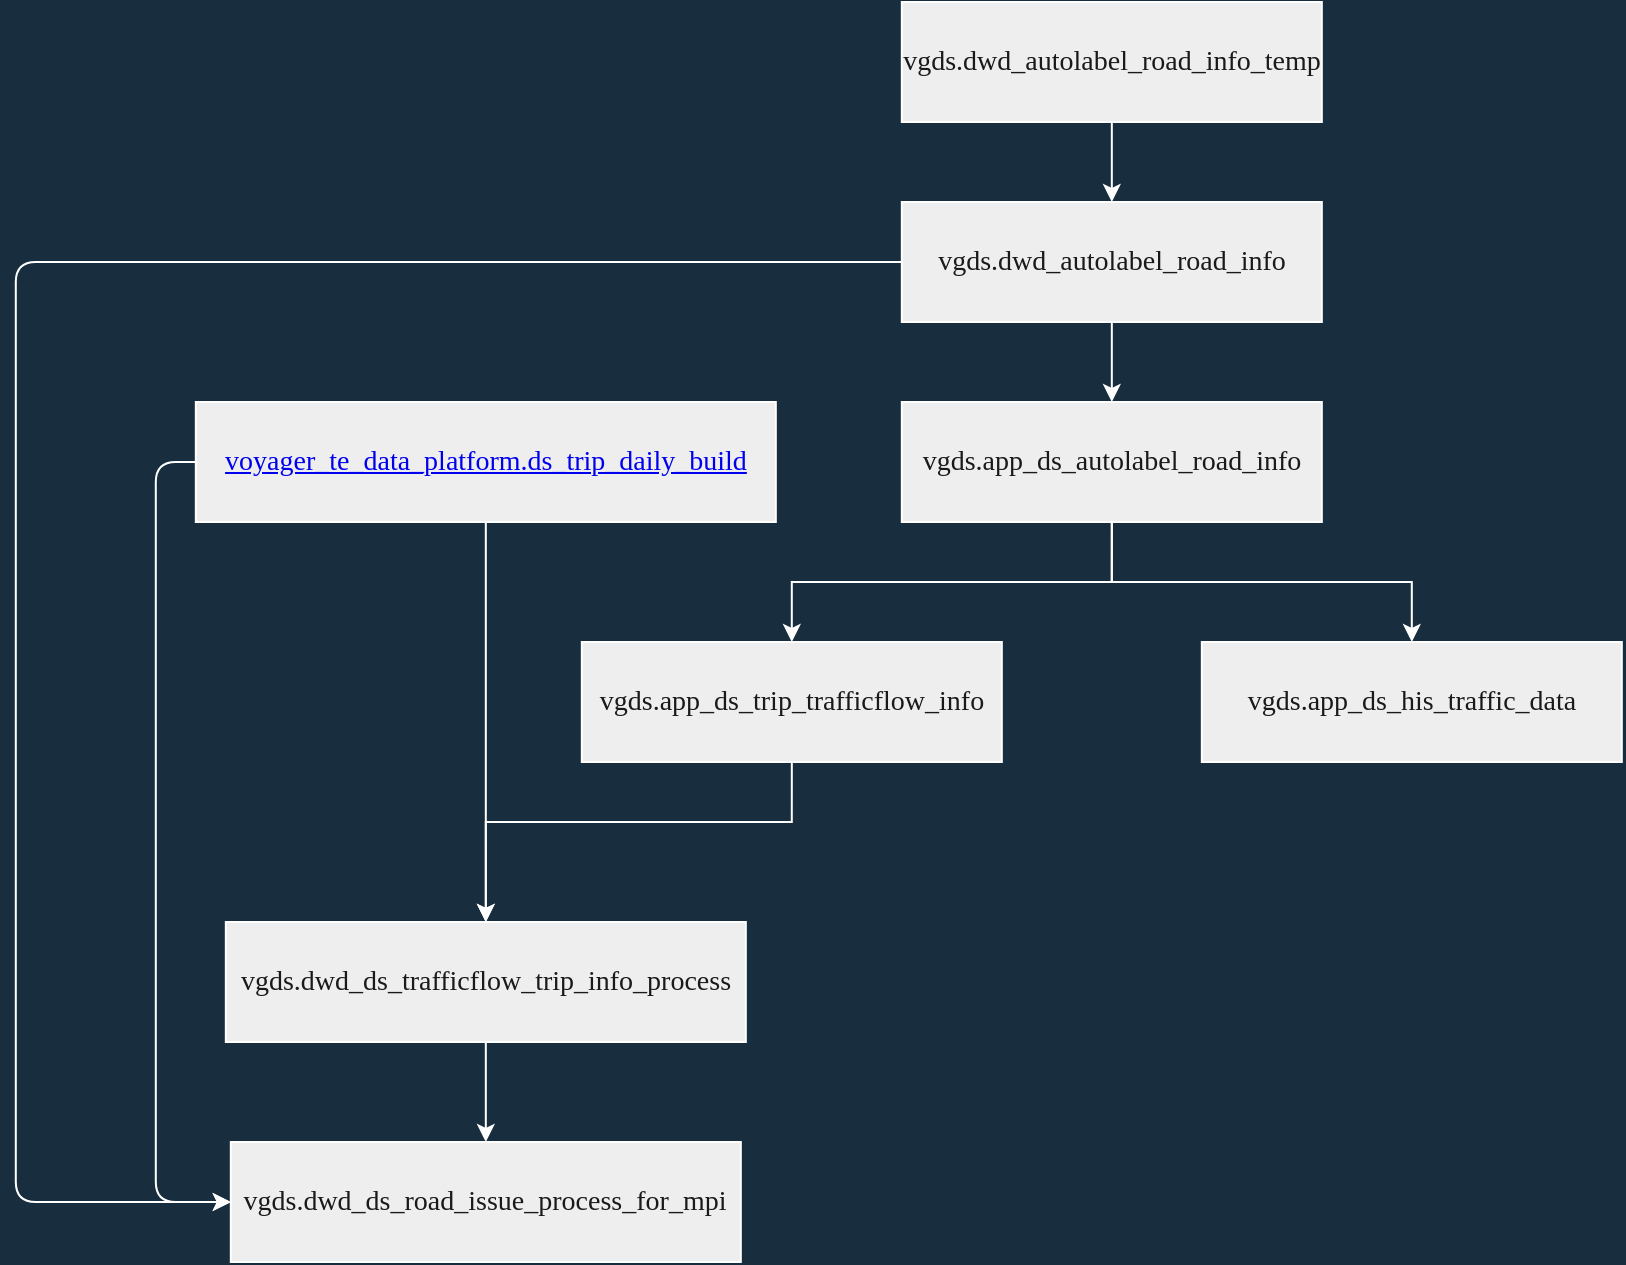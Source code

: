 <mxfile version="20.0.3" type="github">
  <diagram id="PCE04gKSIc9GarCxbXwr" name="Page-1">
    <mxGraphModel dx="1692" dy="970" grid="1" gridSize="10" guides="1" tooltips="1" connect="1" arrows="1" fold="1" page="1" pageScale="1" pageWidth="827" pageHeight="1169" background="#182E3E" math="0" shadow="0">
      <root>
        <mxCell id="0" />
        <mxCell id="1" parent="0" />
        <mxCell id="QBfM4OdrTJ3WQ4Gd_CfI-7" value="" style="edgeStyle=orthogonalEdgeStyle;rounded=0;orthogonalLoop=1;jettySize=auto;html=1;fontFamily=Times New Roman;fontSize=14;fontColor=#FFFFFF;strokeColor=#FFFFFF;labelBackgroundColor=#182E3E;sketch=0;shadow=0;" edge="1" parent="1" source="QBfM4OdrTJ3WQ4Gd_CfI-1" target="QBfM4OdrTJ3WQ4Gd_CfI-4">
          <mxGeometry relative="1" as="geometry" />
        </mxCell>
        <mxCell id="QBfM4OdrTJ3WQ4Gd_CfI-22" style="edgeStyle=orthogonalEdgeStyle;curved=0;rounded=1;sketch=0;orthogonalLoop=1;jettySize=auto;html=1;exitX=0;exitY=0.5;exitDx=0;exitDy=0;entryX=0;entryY=0.5;entryDx=0;entryDy=0;fontColor=#FFFFFF;strokeColor=#FFFFFF;shadow=0;labelBackgroundColor=#182E3E;" edge="1" parent="1" source="QBfM4OdrTJ3WQ4Gd_CfI-1" target="QBfM4OdrTJ3WQ4Gd_CfI-16">
          <mxGeometry relative="1" as="geometry">
            <Array as="points">
              <mxPoint x="279.91" y="370" />
              <mxPoint x="279.91" y="840" />
            </Array>
          </mxGeometry>
        </mxCell>
        <mxCell id="QBfM4OdrTJ3WQ4Gd_CfI-1" value="vgds.dwd_autolabel_road_info" style="rounded=0;whiteSpace=wrap;html=1;fontFamily=Times New Roman;fontSize=14;fillColor=#EEEEEE;strokeColor=#FFFFFF;fontColor=#1A1A1A;sketch=0;shadow=0;" vertex="1" parent="1">
          <mxGeometry x="722.91" y="340" width="210" height="60" as="geometry" />
        </mxCell>
        <mxCell id="QBfM4OdrTJ3WQ4Gd_CfI-3" value="" style="edgeStyle=orthogonalEdgeStyle;rounded=0;orthogonalLoop=1;jettySize=auto;html=1;fontFamily=Times New Roman;fontSize=14;fontColor=#FFFFFF;strokeColor=#FFFFFF;labelBackgroundColor=#182E3E;sketch=0;shadow=0;" edge="1" parent="1" source="QBfM4OdrTJ3WQ4Gd_CfI-2" target="QBfM4OdrTJ3WQ4Gd_CfI-1">
          <mxGeometry relative="1" as="geometry" />
        </mxCell>
        <mxCell id="QBfM4OdrTJ3WQ4Gd_CfI-2" value="vgds.dwd_autolabel_road_info_temp" style="rounded=0;whiteSpace=wrap;html=1;fontFamily=Times New Roman;fontSize=14;fillColor=#EEEEEE;strokeColor=#FFFFFF;fontColor=#1A1A1A;sketch=0;shadow=0;" vertex="1" parent="1">
          <mxGeometry x="722.91" y="240" width="210" height="60" as="geometry" />
        </mxCell>
        <mxCell id="QBfM4OdrTJ3WQ4Gd_CfI-8" style="edgeStyle=orthogonalEdgeStyle;rounded=0;orthogonalLoop=1;jettySize=auto;html=1;exitX=0.5;exitY=1;exitDx=0;exitDy=0;fontFamily=Times New Roman;fontSize=14;fontColor=#FFFFFF;strokeColor=#FFFFFF;labelBackgroundColor=#182E3E;sketch=0;shadow=0;" edge="1" parent="1" source="QBfM4OdrTJ3WQ4Gd_CfI-4" target="QBfM4OdrTJ3WQ4Gd_CfI-5">
          <mxGeometry relative="1" as="geometry" />
        </mxCell>
        <mxCell id="QBfM4OdrTJ3WQ4Gd_CfI-9" style="edgeStyle=orthogonalEdgeStyle;rounded=0;orthogonalLoop=1;jettySize=auto;html=1;exitX=0.5;exitY=1;exitDx=0;exitDy=0;entryX=0.5;entryY=0;entryDx=0;entryDy=0;fontFamily=Times New Roman;fontSize=14;fontColor=#FFFFFF;strokeColor=#FFFFFF;labelBackgroundColor=#182E3E;sketch=0;shadow=0;" edge="1" parent="1" source="QBfM4OdrTJ3WQ4Gd_CfI-4" target="QBfM4OdrTJ3WQ4Gd_CfI-6">
          <mxGeometry relative="1" as="geometry" />
        </mxCell>
        <mxCell id="QBfM4OdrTJ3WQ4Gd_CfI-4" value="vgds.app_ds_autolabel_road_info" style="rounded=0;whiteSpace=wrap;html=1;fontFamily=Times New Roman;fontSize=14;fillColor=#EEEEEE;strokeColor=#FFFFFF;fontColor=#1A1A1A;sketch=0;shadow=0;" vertex="1" parent="1">
          <mxGeometry x="722.91" y="440" width="210" height="60" as="geometry" />
        </mxCell>
        <mxCell id="QBfM4OdrTJ3WQ4Gd_CfI-12" style="edgeStyle=orthogonalEdgeStyle;rounded=0;orthogonalLoop=1;jettySize=auto;html=1;exitX=0.5;exitY=1;exitDx=0;exitDy=0;entryX=0.5;entryY=0;entryDx=0;entryDy=0;fontFamily=Times New Roman;fontSize=14;fontColor=#FFFFFF;strokeColor=#FFFFFF;labelBackgroundColor=#182E3E;sketch=0;shadow=0;" edge="1" parent="1" source="QBfM4OdrTJ3WQ4Gd_CfI-5" target="QBfM4OdrTJ3WQ4Gd_CfI-10">
          <mxGeometry relative="1" as="geometry">
            <Array as="points">
              <mxPoint x="667.91" y="650" />
              <mxPoint x="514.91" y="650" />
            </Array>
          </mxGeometry>
        </mxCell>
        <mxCell id="QBfM4OdrTJ3WQ4Gd_CfI-5" value="&lt;div style=&quot;font-size: 14px;&quot;&gt;vgds.app_ds_trip_trafficflow_info&lt;/div&gt;" style="rounded=0;whiteSpace=wrap;html=1;fontFamily=Times New Roman;fontSize=14;fillColor=#EEEEEE;strokeColor=#FFFFFF;fontColor=#1A1A1A;sketch=0;shadow=0;" vertex="1" parent="1">
          <mxGeometry x="562.91" y="560" width="210" height="60" as="geometry" />
        </mxCell>
        <mxCell id="QBfM4OdrTJ3WQ4Gd_CfI-6" value="&lt;div style=&quot;font-size: 14px;&quot;&gt;vgds.app_ds_his_traffic_data&lt;/div&gt;" style="rounded=0;whiteSpace=wrap;html=1;fontFamily=Times New Roman;fontSize=14;fillColor=#EEEEEE;strokeColor=#FFFFFF;fontColor=#1A1A1A;sketch=0;shadow=0;" vertex="1" parent="1">
          <mxGeometry x="872.91" y="560" width="210" height="60" as="geometry" />
        </mxCell>
        <mxCell id="QBfM4OdrTJ3WQ4Gd_CfI-17" value="" style="edgeStyle=orthogonalEdgeStyle;curved=0;rounded=1;sketch=0;orthogonalLoop=1;jettySize=auto;html=1;fontColor=#FFFFFF;strokeColor=#FFFFFF;shadow=0;labelBackgroundColor=#182E3E;" edge="1" parent="1" source="QBfM4OdrTJ3WQ4Gd_CfI-10" target="QBfM4OdrTJ3WQ4Gd_CfI-16">
          <mxGeometry relative="1" as="geometry" />
        </mxCell>
        <mxCell id="QBfM4OdrTJ3WQ4Gd_CfI-10" value="vgds.dwd_ds_trafficflow_trip_info_process" style="rounded=0;whiteSpace=wrap;html=1;fontFamily=Times New Roman;fontSize=14;fillColor=#EEEEEE;strokeColor=#FFFFFF;fontColor=#1A1A1A;sketch=0;shadow=0;" vertex="1" parent="1">
          <mxGeometry x="384.91" y="700" width="260" height="60" as="geometry" />
        </mxCell>
        <mxCell id="QBfM4OdrTJ3WQ4Gd_CfI-20" style="edgeStyle=orthogonalEdgeStyle;curved=0;rounded=1;sketch=0;orthogonalLoop=1;jettySize=auto;html=1;exitX=0.5;exitY=1;exitDx=0;exitDy=0;fontColor=#FFFFFF;strokeColor=#FFFFFF;shadow=0;labelBackgroundColor=#182E3E;" edge="1" parent="1" source="QBfM4OdrTJ3WQ4Gd_CfI-13" target="QBfM4OdrTJ3WQ4Gd_CfI-10">
          <mxGeometry relative="1" as="geometry" />
        </mxCell>
        <mxCell id="QBfM4OdrTJ3WQ4Gd_CfI-21" style="edgeStyle=orthogonalEdgeStyle;curved=0;rounded=1;sketch=0;orthogonalLoop=1;jettySize=auto;html=1;exitX=0;exitY=0.5;exitDx=0;exitDy=0;entryX=0;entryY=0.5;entryDx=0;entryDy=0;fontColor=#FFFFFF;strokeColor=#FFFFFF;shadow=0;labelBackgroundColor=#182E3E;" edge="1" parent="1" source="QBfM4OdrTJ3WQ4Gd_CfI-13" target="QBfM4OdrTJ3WQ4Gd_CfI-16">
          <mxGeometry relative="1" as="geometry" />
        </mxCell>
        <mxCell id="QBfM4OdrTJ3WQ4Gd_CfI-13" value="&lt;a&gt;voyager_te_data_platform.ds_trip_daily_build&lt;/a&gt;" style="rounded=0;whiteSpace=wrap;html=1;fontFamily=Times New Roman;fontSize=14;fillColor=#EEEEEE;strokeColor=#FFFFFF;fontColor=#1A1A1A;sketch=0;shadow=0;" vertex="1" parent="1">
          <mxGeometry x="369.91" y="440" width="290" height="60" as="geometry" />
        </mxCell>
        <mxCell id="QBfM4OdrTJ3WQ4Gd_CfI-16" value="vgds.dwd_ds_road_issue_process_for_mpi" style="rounded=0;whiteSpace=wrap;html=1;fontFamily=Times New Roman;fontSize=14;fillColor=#EEEEEE;strokeColor=#FFFFFF;fontColor=#1A1A1A;sketch=0;shadow=0;" vertex="1" parent="1">
          <mxGeometry x="387.41" y="810" width="255" height="60" as="geometry" />
        </mxCell>
      </root>
    </mxGraphModel>
  </diagram>
</mxfile>
